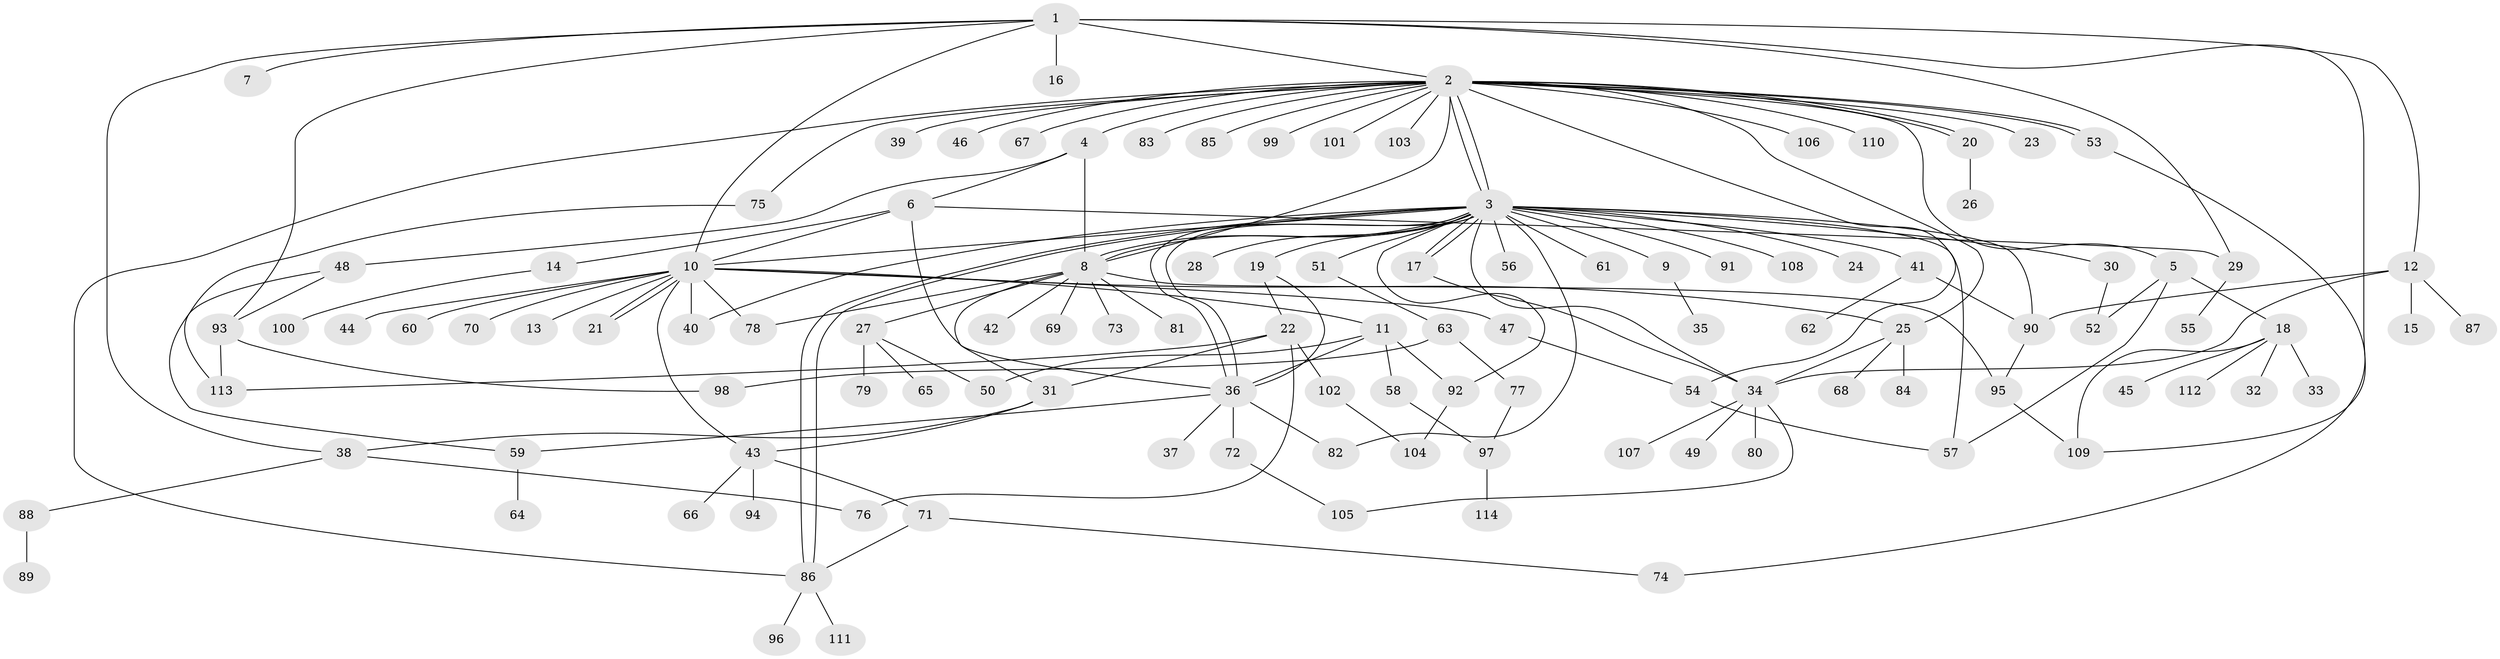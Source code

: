 // Generated by graph-tools (version 1.1) at 2025/14/03/09/25 04:14:23]
// undirected, 114 vertices, 162 edges
graph export_dot {
graph [start="1"]
  node [color=gray90,style=filled];
  1;
  2;
  3;
  4;
  5;
  6;
  7;
  8;
  9;
  10;
  11;
  12;
  13;
  14;
  15;
  16;
  17;
  18;
  19;
  20;
  21;
  22;
  23;
  24;
  25;
  26;
  27;
  28;
  29;
  30;
  31;
  32;
  33;
  34;
  35;
  36;
  37;
  38;
  39;
  40;
  41;
  42;
  43;
  44;
  45;
  46;
  47;
  48;
  49;
  50;
  51;
  52;
  53;
  54;
  55;
  56;
  57;
  58;
  59;
  60;
  61;
  62;
  63;
  64;
  65;
  66;
  67;
  68;
  69;
  70;
  71;
  72;
  73;
  74;
  75;
  76;
  77;
  78;
  79;
  80;
  81;
  82;
  83;
  84;
  85;
  86;
  87;
  88;
  89;
  90;
  91;
  92;
  93;
  94;
  95;
  96;
  97;
  98;
  99;
  100;
  101;
  102;
  103;
  104;
  105;
  106;
  107;
  108;
  109;
  110;
  111;
  112;
  113;
  114;
  1 -- 2;
  1 -- 7;
  1 -- 10;
  1 -- 12;
  1 -- 16;
  1 -- 29;
  1 -- 38;
  1 -- 93;
  1 -- 109;
  2 -- 3;
  2 -- 3;
  2 -- 4;
  2 -- 5;
  2 -- 8;
  2 -- 20;
  2 -- 20;
  2 -- 23;
  2 -- 25;
  2 -- 39;
  2 -- 46;
  2 -- 53;
  2 -- 53;
  2 -- 54;
  2 -- 67;
  2 -- 75;
  2 -- 83;
  2 -- 85;
  2 -- 86;
  2 -- 99;
  2 -- 101;
  2 -- 103;
  2 -- 106;
  2 -- 110;
  3 -- 8;
  3 -- 8;
  3 -- 9;
  3 -- 10;
  3 -- 17;
  3 -- 17;
  3 -- 19;
  3 -- 24;
  3 -- 28;
  3 -- 30;
  3 -- 34;
  3 -- 36;
  3 -- 36;
  3 -- 40;
  3 -- 41;
  3 -- 51;
  3 -- 56;
  3 -- 57;
  3 -- 61;
  3 -- 82;
  3 -- 86;
  3 -- 86;
  3 -- 90;
  3 -- 91;
  3 -- 92;
  3 -- 108;
  4 -- 6;
  4 -- 8;
  4 -- 48;
  5 -- 18;
  5 -- 52;
  5 -- 57;
  6 -- 10;
  6 -- 14;
  6 -- 29;
  6 -- 36;
  8 -- 27;
  8 -- 31;
  8 -- 42;
  8 -- 69;
  8 -- 73;
  8 -- 78;
  8 -- 81;
  8 -- 95;
  9 -- 35;
  10 -- 11;
  10 -- 13;
  10 -- 21;
  10 -- 21;
  10 -- 25;
  10 -- 40;
  10 -- 43;
  10 -- 44;
  10 -- 47;
  10 -- 60;
  10 -- 70;
  10 -- 78;
  11 -- 36;
  11 -- 50;
  11 -- 58;
  11 -- 92;
  12 -- 15;
  12 -- 34;
  12 -- 87;
  12 -- 90;
  14 -- 100;
  17 -- 34;
  18 -- 32;
  18 -- 33;
  18 -- 45;
  18 -- 109;
  18 -- 112;
  19 -- 22;
  19 -- 36;
  20 -- 26;
  22 -- 31;
  22 -- 76;
  22 -- 102;
  22 -- 113;
  25 -- 34;
  25 -- 68;
  25 -- 84;
  27 -- 50;
  27 -- 65;
  27 -- 79;
  29 -- 55;
  30 -- 52;
  31 -- 38;
  31 -- 43;
  34 -- 49;
  34 -- 80;
  34 -- 105;
  34 -- 107;
  36 -- 37;
  36 -- 59;
  36 -- 72;
  36 -- 82;
  38 -- 76;
  38 -- 88;
  41 -- 62;
  41 -- 90;
  43 -- 66;
  43 -- 71;
  43 -- 94;
  47 -- 54;
  48 -- 59;
  48 -- 93;
  51 -- 63;
  53 -- 74;
  54 -- 57;
  58 -- 97;
  59 -- 64;
  63 -- 77;
  63 -- 98;
  71 -- 74;
  71 -- 86;
  72 -- 105;
  75 -- 113;
  77 -- 97;
  86 -- 96;
  86 -- 111;
  88 -- 89;
  90 -- 95;
  92 -- 104;
  93 -- 98;
  93 -- 113;
  95 -- 109;
  97 -- 114;
  102 -- 104;
}

